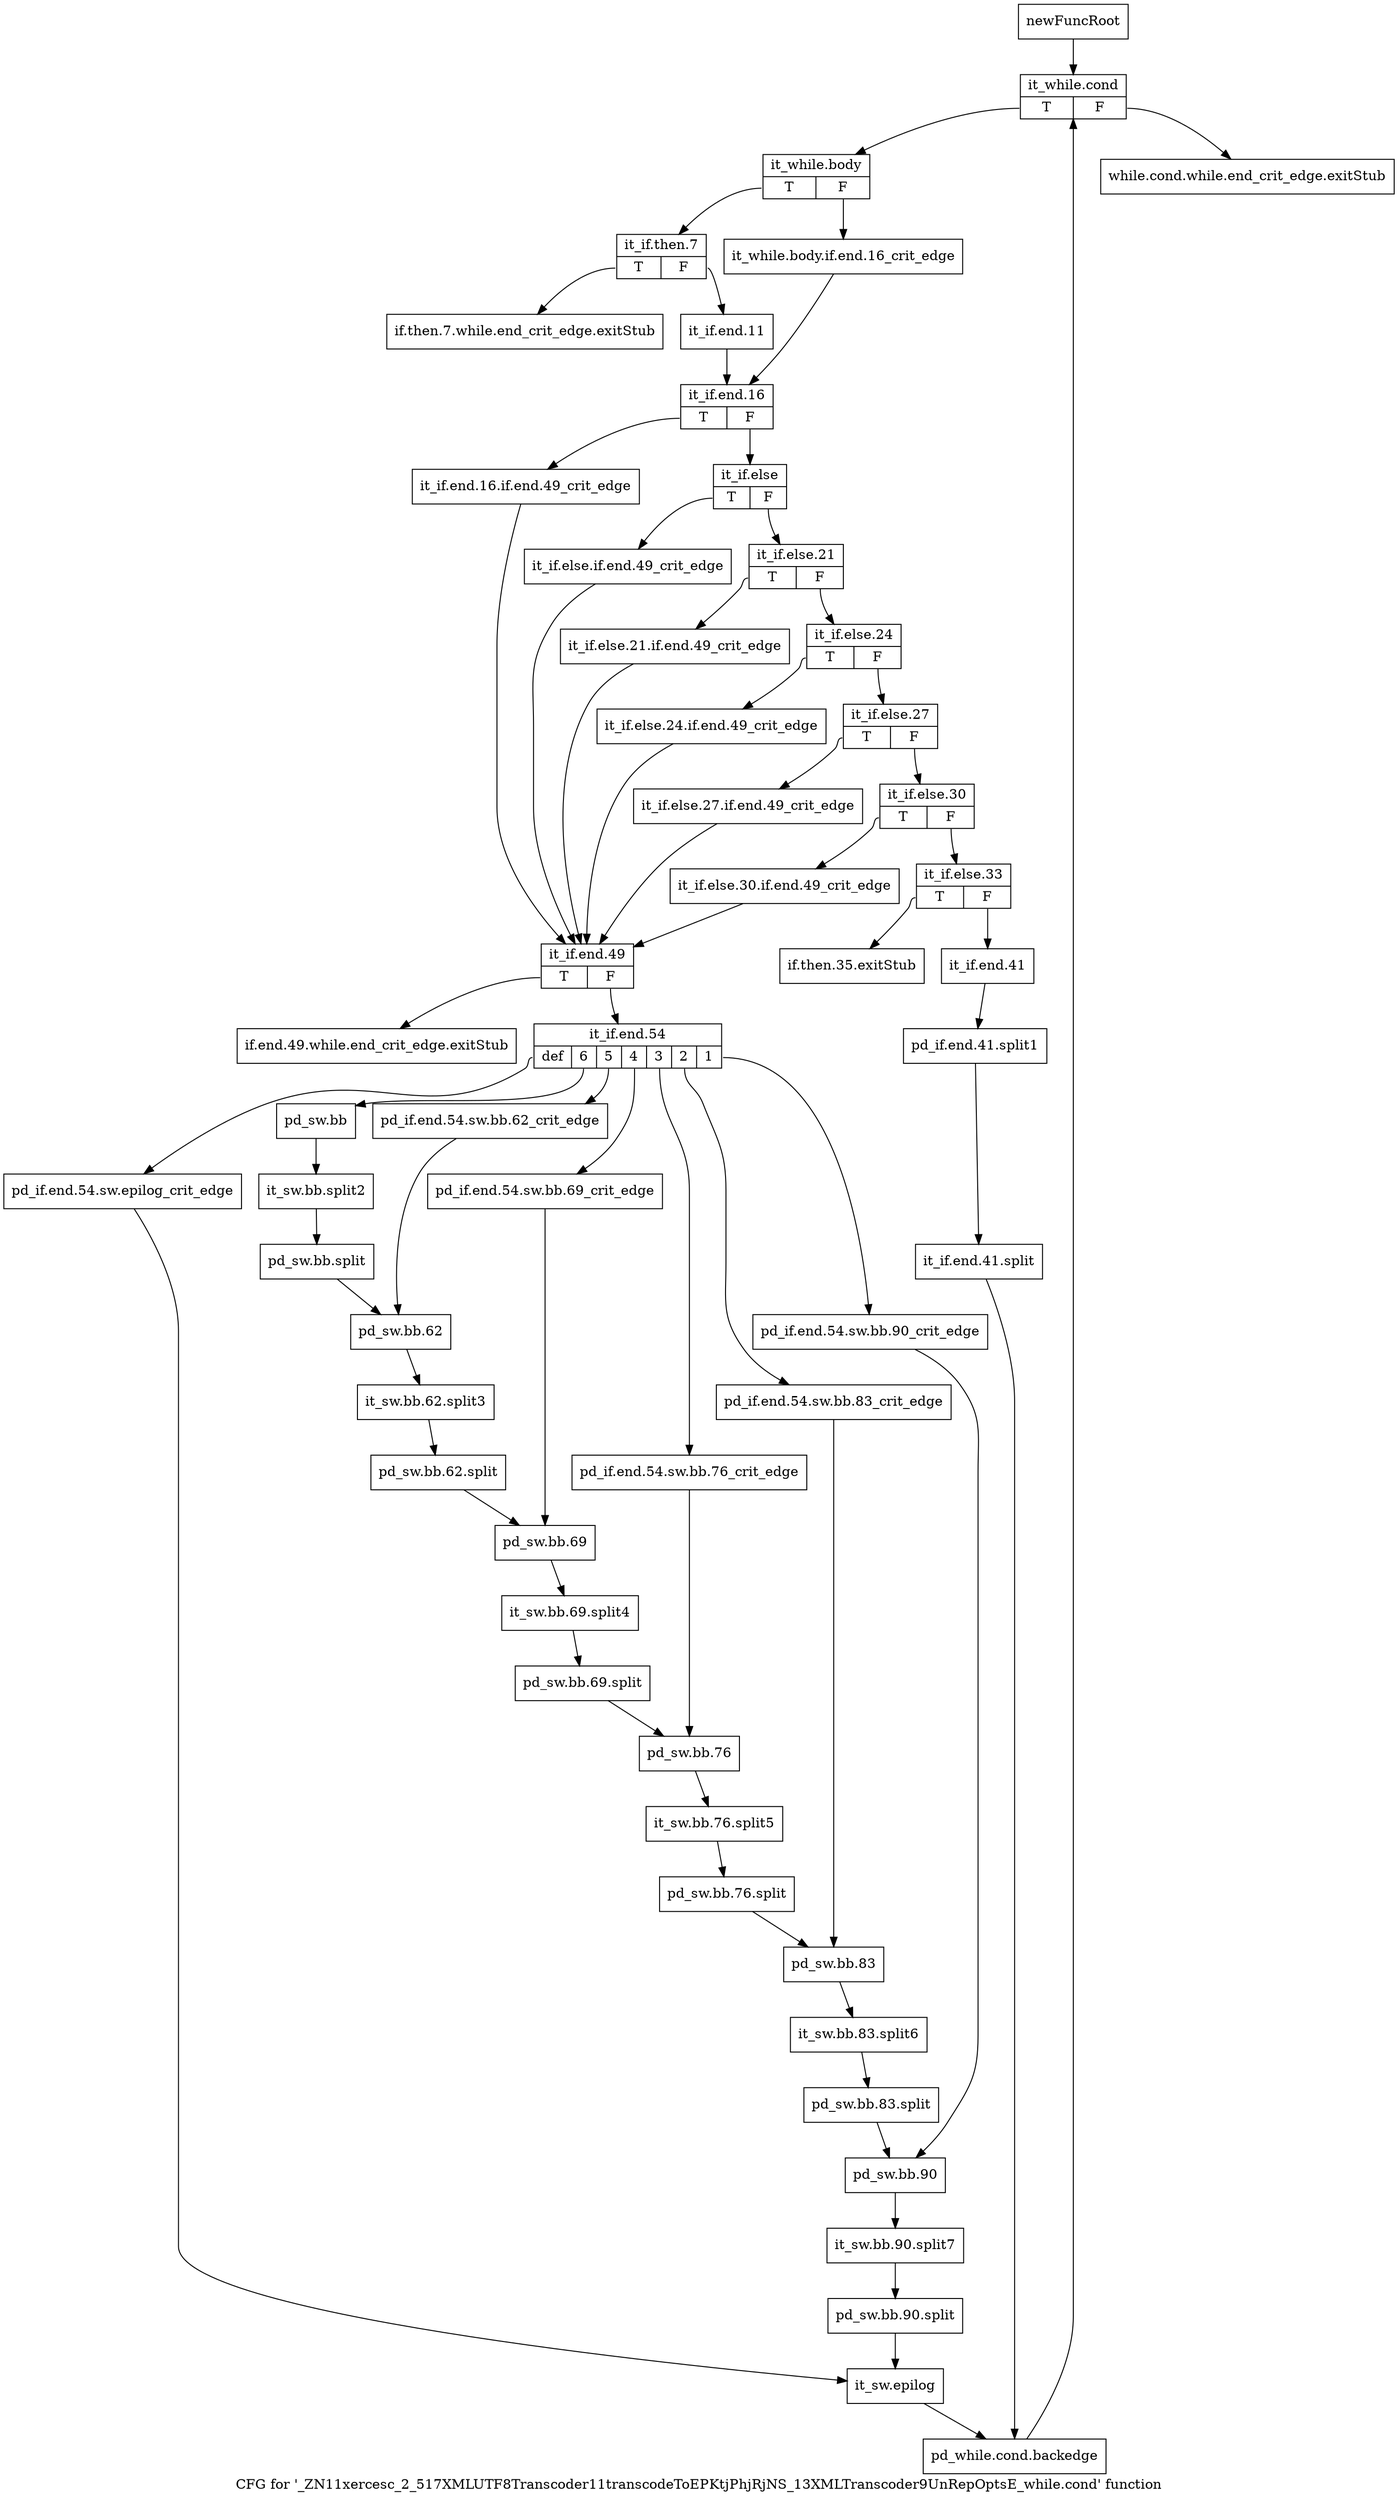 digraph "CFG for '_ZN11xercesc_2_517XMLUTF8Transcoder11transcodeToEPKtjPhjRjNS_13XMLTranscoder9UnRepOptsE_while.cond' function" {
	label="CFG for '_ZN11xercesc_2_517XMLUTF8Transcoder11transcodeToEPKtjPhjRjNS_13XMLTranscoder9UnRepOptsE_while.cond' function";

	Node0x9b93490 [shape=record,label="{newFuncRoot}"];
	Node0x9b93490 -> Node0x9b94590;
	Node0x9b934e0 [shape=record,label="{while.cond.while.end_crit_edge.exitStub}"];
	Node0x9b93530 [shape=record,label="{if.then.7.while.end_crit_edge.exitStub}"];
	Node0x9b93580 [shape=record,label="{if.then.35.exitStub}"];
	Node0x9b94540 [shape=record,label="{if.end.49.while.end_crit_edge.exitStub}"];
	Node0x9b94590 [shape=record,label="{it_while.cond|{<s0>T|<s1>F}}"];
	Node0x9b94590:s0 -> Node0x9b945e0;
	Node0x9b94590:s1 -> Node0x9b934e0;
	Node0x9b945e0 [shape=record,label="{it_while.body|{<s0>T|<s1>F}}"];
	Node0x9b945e0:s0 -> Node0x9b94680;
	Node0x9b945e0:s1 -> Node0x9b94630;
	Node0x9b94630 [shape=record,label="{it_while.body.if.end.16_crit_edge}"];
	Node0x9b94630 -> Node0x9b94720;
	Node0x9b94680 [shape=record,label="{it_if.then.7|{<s0>T|<s1>F}}"];
	Node0x9b94680:s0 -> Node0x9b93530;
	Node0x9b94680:s1 -> Node0x9b946d0;
	Node0x9b946d0 [shape=record,label="{it_if.end.11}"];
	Node0x9b946d0 -> Node0x9b94720;
	Node0x9b94720 [shape=record,label="{it_if.end.16|{<s0>T|<s1>F}}"];
	Node0x9b94720:s0 -> Node0x9b94b30;
	Node0x9b94720:s1 -> Node0x9b94770;
	Node0x9b94770 [shape=record,label="{it_if.else|{<s0>T|<s1>F}}"];
	Node0x9b94770:s0 -> Node0x9b94ae0;
	Node0x9b94770:s1 -> Node0x9b947c0;
	Node0x9b947c0 [shape=record,label="{it_if.else.21|{<s0>T|<s1>F}}"];
	Node0x9b947c0:s0 -> Node0x9b94a90;
	Node0x9b947c0:s1 -> Node0x9b94810;
	Node0x9b94810 [shape=record,label="{it_if.else.24|{<s0>T|<s1>F}}"];
	Node0x9b94810:s0 -> Node0x9b94a40;
	Node0x9b94810:s1 -> Node0x9b94860;
	Node0x9b94860 [shape=record,label="{it_if.else.27|{<s0>T|<s1>F}}"];
	Node0x9b94860:s0 -> Node0x9b949f0;
	Node0x9b94860:s1 -> Node0x9b948b0;
	Node0x9b948b0 [shape=record,label="{it_if.else.30|{<s0>T|<s1>F}}"];
	Node0x9b948b0:s0 -> Node0x9b949a0;
	Node0x9b948b0:s1 -> Node0x9b94900;
	Node0x9b94900 [shape=record,label="{it_if.else.33|{<s0>T|<s1>F}}"];
	Node0x9b94900:s0 -> Node0x9b93580;
	Node0x9b94900:s1 -> Node0x9b94950;
	Node0x9b94950 [shape=record,label="{it_if.end.41}"];
	Node0x9b94950 -> Node0xcf71390;
	Node0xcf71390 [shape=record,label="{pd_if.end.41.split1}"];
	Node0xcf71390 -> Node0xcf711b0;
	Node0xcf711b0 [shape=record,label="{it_if.end.41.split}"];
	Node0xcf711b0 -> Node0x9b95030;
	Node0x9b949a0 [shape=record,label="{it_if.else.30.if.end.49_crit_edge}"];
	Node0x9b949a0 -> Node0x9b94b80;
	Node0x9b949f0 [shape=record,label="{it_if.else.27.if.end.49_crit_edge}"];
	Node0x9b949f0 -> Node0x9b94b80;
	Node0x9b94a40 [shape=record,label="{it_if.else.24.if.end.49_crit_edge}"];
	Node0x9b94a40 -> Node0x9b94b80;
	Node0x9b94a90 [shape=record,label="{it_if.else.21.if.end.49_crit_edge}"];
	Node0x9b94a90 -> Node0x9b94b80;
	Node0x9b94ae0 [shape=record,label="{it_if.else.if.end.49_crit_edge}"];
	Node0x9b94ae0 -> Node0x9b94b80;
	Node0x9b94b30 [shape=record,label="{it_if.end.16.if.end.49_crit_edge}"];
	Node0x9b94b30 -> Node0x9b94b80;
	Node0x9b94b80 [shape=record,label="{it_if.end.49|{<s0>T|<s1>F}}"];
	Node0x9b94b80:s0 -> Node0x9b94540;
	Node0x9b94b80:s1 -> Node0x9b94bd0;
	Node0x9b94bd0 [shape=record,label="{it_if.end.54|{<s0>def|<s1>6|<s2>5|<s3>4|<s4>3|<s5>2|<s6>1}}"];
	Node0x9b94bd0:s0 -> Node0x9b94f90;
	Node0x9b94bd0:s1 -> Node0x9b94db0;
	Node0x9b94bd0:s2 -> Node0x9b94d60;
	Node0x9b94bd0:s3 -> Node0x9b94d10;
	Node0x9b94bd0:s4 -> Node0x9b94cc0;
	Node0x9b94bd0:s5 -> Node0x9b94c70;
	Node0x9b94bd0:s6 -> Node0x9b94c20;
	Node0x9b94c20 [shape=record,label="{pd_if.end.54.sw.bb.90_crit_edge}"];
	Node0x9b94c20 -> Node0x9b94f40;
	Node0x9b94c70 [shape=record,label="{pd_if.end.54.sw.bb.83_crit_edge}"];
	Node0x9b94c70 -> Node0x9b94ef0;
	Node0x9b94cc0 [shape=record,label="{pd_if.end.54.sw.bb.76_crit_edge}"];
	Node0x9b94cc0 -> Node0x9b94ea0;
	Node0x9b94d10 [shape=record,label="{pd_if.end.54.sw.bb.69_crit_edge}"];
	Node0x9b94d10 -> Node0x9b94e50;
	Node0x9b94d60 [shape=record,label="{pd_if.end.54.sw.bb.62_crit_edge}"];
	Node0x9b94d60 -> Node0x9b94e00;
	Node0x9b94db0 [shape=record,label="{pd_sw.bb}"];
	Node0x9b94db0 -> Node0xcf712f0;
	Node0xcf712f0 [shape=record,label="{it_sw.bb.split2}"];
	Node0xcf712f0 -> Node0xcf713e0;
	Node0xcf713e0 [shape=record,label="{pd_sw.bb.split}"];
	Node0xcf713e0 -> Node0x9b94e00;
	Node0x9b94e00 [shape=record,label="{pd_sw.bb.62}"];
	Node0x9b94e00 -> Node0xcf714d0;
	Node0xcf714d0 [shape=record,label="{it_sw.bb.62.split3}"];
	Node0xcf714d0 -> Node0xcf71480;
	Node0xcf71480 [shape=record,label="{pd_sw.bb.62.split}"];
	Node0xcf71480 -> Node0x9b94e50;
	Node0x9b94e50 [shape=record,label="{pd_sw.bb.69}"];
	Node0x9b94e50 -> Node0xcf71660;
	Node0xcf71660 [shape=record,label="{it_sw.bb.69.split4}"];
	Node0xcf71660 -> Node0xcf71610;
	Node0xcf71610 [shape=record,label="{pd_sw.bb.69.split}"];
	Node0xcf71610 -> Node0x9b94ea0;
	Node0x9b94ea0 [shape=record,label="{pd_sw.bb.76}"];
	Node0x9b94ea0 -> Node0xcf712a0;
	Node0xcf712a0 [shape=record,label="{it_sw.bb.76.split5}"];
	Node0xcf712a0 -> Node0xcf70d00;
	Node0xcf70d00 [shape=record,label="{pd_sw.bb.76.split}"];
	Node0xcf70d00 -> Node0x9b94ef0;
	Node0x9b94ef0 [shape=record,label="{pd_sw.bb.83}"];
	Node0x9b94ef0 -> Node0xcf6fe10;
	Node0xcf6fe10 [shape=record,label="{it_sw.bb.83.split6}"];
	Node0xcf6fe10 -> Node0xcf71150;
	Node0xcf71150 [shape=record,label="{pd_sw.bb.83.split}"];
	Node0xcf71150 -> Node0x9b94f40;
	Node0x9b94f40 [shape=record,label="{pd_sw.bb.90}"];
	Node0x9b94f40 -> Node0xcf72940;
	Node0xcf72940 [shape=record,label="{it_sw.bb.90.split7}"];
	Node0xcf72940 -> Node0xcf72810;
	Node0xcf72810 [shape=record,label="{pd_sw.bb.90.split}"];
	Node0xcf72810 -> Node0x9b94fe0;
	Node0x9b94f90 [shape=record,label="{pd_if.end.54.sw.epilog_crit_edge}"];
	Node0x9b94f90 -> Node0x9b94fe0;
	Node0x9b94fe0 [shape=record,label="{it_sw.epilog}"];
	Node0x9b94fe0 -> Node0x9b95030;
	Node0x9b95030 [shape=record,label="{pd_while.cond.backedge}"];
	Node0x9b95030 -> Node0x9b94590;
}

